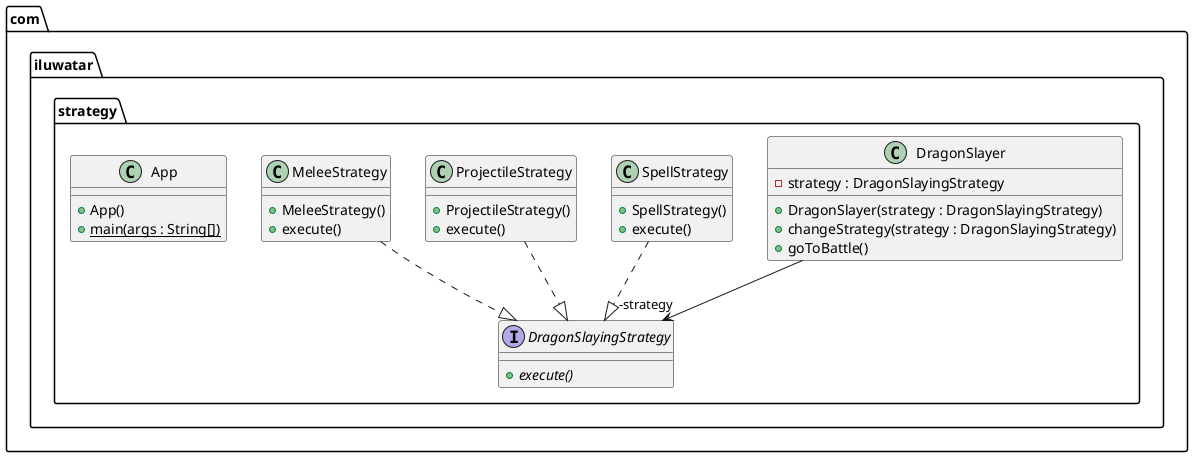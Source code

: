 @startuml
package com.iluwatar.strategy {
  class DragonSlayer {
    - strategy : DragonSlayingStrategy
    + DragonSlayer(strategy : DragonSlayingStrategy)
    + changeStrategy(strategy : DragonSlayingStrategy)
    + goToBattle()
  }
  class SpellStrategy {
    + SpellStrategy()
    + execute()
  }
  class ProjectileStrategy {
    + ProjectileStrategy()
    + execute()
  }
  interface DragonSlayingStrategy {
    + execute() {abstract}
  }
  class MeleeStrategy {
    + MeleeStrategy()
    + execute()
  }
  class App {
    + App()
    + main(args : String[]) {static}
  }
}
DragonSlayer -->  "-strategy" DragonSlayingStrategy
SpellStrategy ..|> DragonSlayingStrategy 
ProjectileStrategy ..|> DragonSlayingStrategy 
MeleeStrategy ..|> DragonSlayingStrategy 
@enduml